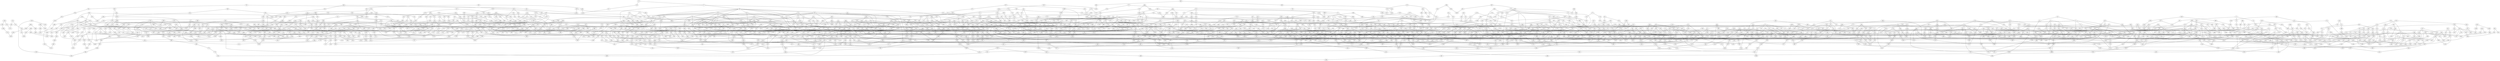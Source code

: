 graph {
1--2;
1--3;
4--5;
4--6;
7--8;
7--9;
10--11;
10--12;
13--14;
13--15;
13--16;
17--18;
17--19;
20--21;
20--22;
23--24;
23--25;
26--27;
26--28;
29--30;
29--31;
29--32;
29--33;
34--35;
34--36;
34--37;
38--39;
38--40;
41--42;
41--43;
44--45;
44--46;
47--48;
47--49;
50--51;
50--52;
50--53;
54--55;
54--56;
21--57;
57--58;
57--59;
57--60;
61--62;
61--63;
61--64;
61--65;
61--66;
61--67;
61--68;
61--69;
70--71;
70--72;
73--74;
73--75;
73--76;
77--78;
77--79;
77--80;
81--82;
81--83;
81--84;
85--86;
85--87;
88--89;
88--90;
88--91;
88--92;
93--94;
93--95;
91--96;
97--98;
97--99;
97--100;
91--97;
92--97;
91--101;
102--103;
102--104;
102--105;
91--102;
102--106;
107--108;
107--109;
107--110;
111--112;
111--113;
114--115;
114--116;
117--118;
117--119;
120--121;
120--122;
120--123;
124--125;
124--126;
39--127;
127--128;
127--129;
127--130;
127--131;
132--133;
132--134;
135--136;
135--137;
138--139;
11--138;
140--141;
140--142;
140--143;
144--145;
144--146;
147--148;
147--149;
150--151;
150--152;
150--153;
154--155;
154--156;
154--157;
158--159;
158--160;
158--161;
158--162;
163--164;
163--165;
166--167;
166--168;
169--170;
169--171;
172--173;
172--174;
175--176;
175--177;
178--179;
178--180;
181--182;
181--183;
184--185;
184--186;
187--188;
187--189;
190--191;
190--192;
193--194;
193--195;
196--197;
196--198;
177--199;
199--200;
199--201;
199--202;
199--203;
199--204;
199--205;
199--206;
199--207;
199--208;
209--210;
209--211;
212--213;
212--214;
212--215;
216--217;
216--218;
219--220;
219--221;
219--222;
223--224;
223--225;
223--226;
223--227;
228--229;
228--230;
231--232;
78--233;
233--234;
235--236;
235--237;
238--239;
238--240;
241--242;
241--243;
46--244;
245--246;
245--247;
248--249;
248--250;
251--252;
251--253;
254--255;
232--254;
256--257;
256--258;
259--260;
259--261;
262--263;
262--264;
265--266;
265--267;
268--269;
268--270;
14--271;
272--273;
272--274;
275--276;
275--277;
278--279;
278--280;
281--282;
281--283;
284--285;
284--286;
284--287;
288--289;
288--290;
291--292;
291--293;
294--295;
294--296;
297--298;
297--299;
300--301;
300--302;
303--304;
119--303;
305--306;
305--307;
308--309;
308--310;
308--311;
308--312;
313--314;
313--315;
316--317;
316--318;
319--320;
211--319;
321--322;
218--321;
323--324;
323--325;
323--326;
327--328;
327--329;
327--330;
142--257;
142--331;
142--332;
333--334;
333--335;
270--333;
336--337;
336--338;
339--340;
339--341;
339--342;
339--343;
339--344;
339--345;
346--347;
346--348;
349--350;
349--351;
215--349;
352--353;
352--354;
355--356;
355--357;
358--359;
358--360;
361--362;
361--363;
364--365;
364--366;
203--364;
364--367;
200--364;
364--368;
364--369;
370--371;
370--372;
125--373;
373--374;
375--376;
375--377;
261--378;
261--379;
380--381;
380--382;
380--383;
353--384;
384--385;
386--387;
386--388;
240--389;
389--390;
156--391;
391--392;
391--393;
394--395;
394--396;
394--397;
398--399;
24--398;
400--401;
400--402;
403--404;
403--405;
406--407;
406--408;
409--410;
409--411;
412--413;
15--412;
412--414;
412--415;
416--417;
416--418;
419--420;
419--421;
422--423;
422--424;
425--426;
425--427;
425--428;
429--430;
429--431;
429--432;
433--434;
433--435;
436--437;
436--438;
436--439;
440--441;
440--442;
440--443;
444--445;
444--446;
447--448;
447--449;
450--451;
450--452;
453--454;
453--455;
456--457;
208--456;
456--458;
456--459;
290--460;
461--462;
461--463;
224--464;
464--465;
466--467;
466--468;
466--469;
466--470;
206--471;
206--472;
205--206;
473--474;
473--475;
476--477;
476--478;
21--479;
479--480;
479--481;
28--479;
174--482;
234--483;
484--485;
484--486;
487--488;
487--489;
301--490;
301--491;
301--492;
493--494;
493--495;
155--496;
156--496;
496--497;
498--499;
421--498;
500--501;
500--502;
51--503;
503--504;
505--506;
505--507;
508--509;
508--510;
511--512;
298--511;
511--513;
514--515;
514--516;
176--517;
518--519;
126--518;
520--521;
520--522;
318--523;
524--525;
524--526;
527--528;
527--529;
95--530;
74--531;
74--472;
532--533;
532--534;
535--536;
535--537;
427--538;
483--539;
537--540;
541--542;
541--543;
544--545;
544--546;
182--547;
548--549;
548--550;
551--552;
551--553;
554--555;
554--556;
557--558;
557--559;
162--560;
560--561;
562--563;
562--564;
565--566;
565--567;
568--569;
568--570;
571--572;
326--571;
573--574;
573--575;
162--576;
162--341;
162--577;
578--579;
578--580;
581--582;
581--583;
581--584;
581--585;
586--587;
586--588;
18--365;
589--590;
32--589;
591--592;
591--593;
594--595;
594--596;
597--598;
597--599;
597--600;
152--601;
601--602;
603--604;
603--605;
603--606;
603--607;
271--413;
271--608;
609--610;
125--609;
611--612;
611--613;
614--615;
614--616;
239--617;
617--618;
619--620;
619--621;
619--622;
623--624;
623--625;
626--627;
626--628;
629--630;
629--631;
632--633;
632--634;
635--636;
635--637;
635--638;
635--639;
640--641;
640--642;
643--644;
643--645;
646--647;
646--648;
649--650;
491--649;
110--478;
110--651;
627--652;
627--653;
654--655;
654--656;
657--658;
657--659;
192--660;
661--662;
661--663;
664--665;
664--666;
534--667;
534--668;
669--670;
669--671;
672--673;
672--674;
675--676;
675--677;
678--679;
678--680;
678--681;
678--682;
683--684;
683--685;
455--686;
543--687;
687--688;
660--689;
689--690;
691--692;
691--693;
691--694;
691--695;
691--696;
697--698;
697--699;
700--701;
700--702;
703--704;
703--705;
105--706;
105--377;
630--707;
708--709;
708--710;
711--712;
711--713;
714--715;
714--716;
717--718;
584--717;
719--720;
719--721;
443--722;
722--723;
298--722;
513--722;
724--725;
724--726;
727--728;
727--729;
730--731;
730--732;
730--733;
79--734;
734--735;
616--736;
737--738;
737--739;
108--740;
726--740;
136--250;
741--742;
741--743;
618--744;
745--746;
745--747;
446--748;
179--749;
749--750;
381--751;
381--382;
752--753;
752--754;
755--756;
755--757;
715--758;
504--759;
656--760;
761--762;
761--763;
764--765;
764--766;
195--441;
43--767;
767--768;
769--770;
769--771;
723--772;
148--773;
773--774;
499--775;
775--776;
777--778;
777--779;
780--781;
780--782;
783--784;
783--785;
156--786;
345--786;
67--787;
788--789;
639--788;
667--772;
442--772;
790--791;
790--792;
530--793;
794--795;
794--796;
797--798;
797--799;
800--801;
800--802;
800--803;
800--804;
800--805;
800--806;
200--800;
800--807;
800--808;
809--810;
809--811;
812--813;
812--814;
815--816;
815--817;
818--819;
818--820;
821--822;
821--823;
824--825;
763--824;
826--827;
826--828;
829--830;
829--831;
267--829;
457--458;
363--832;
833--834;
833--835;
836--837;
836--838;
839--840;
839--841;
842--843;
842--844;
845--846;
845--847;
210--515;
848--849;
848--850;
851--852;
851--853;
735--854;
855--856;
855--857;
855--858;
859--860;
859--861;
862--863;
862--864;
865--866;
865--867;
868--869;
702--868;
760--870;
870--871;
168--872;
873--874;
873--875;
25--876;
877--878;
877--879;
880--881;
694--880;
882--883;
882--884;
885--886;
885--887;
888--889;
149--888;
890--891;
890--892;
890--893;
894--895;
894--896;
897--898;
897--899;
900--901;
227--900;
900--902;
900--903;
900--904;
900--905;
224--906;
906--907;
908--909;
908--910;
908--911;
410--912;
913--914;
913--915;
916--917;
916--918;
732--919;
798--920;
920--921;
840--922;
922--923;
924--925;
924--926;
831--927;
927--928;
929--930;
31--929;
747--929;
931--932;
931--933;
934--935;
934--936;
937--938;
55--937;
939--940;
939--941;
942--943;
942--944;
945--946;
247--945;
947--948;
947--949;
519--947;
950--951;
950--952;
953--954;
953--955;
953--956;
953--957;
953--958;
3--959;
959--960;
961--962;
961--963;
692--964;
962--965;
966--967;
966--968;
368--969;
969--970;
137--971;
971--972;
224--973;
407--973;
203--973;
970--973;
974--975;
710--974;
615--976;
976--977;
778--978;
133--979;
979--980;
260--981;
981--982;
983--984;
983--985;
2--983;
983--986;
987--988;
987--989;
990--991;
990--992;
985--990;
990--993;
846--994;
994--995;
996--997;
996--998;
944--999;
999--1000;
1001--1002;
1001--1003;
60--448;
60--975;
60--1004;
1005--1006;
1005--1007;
1008--1009;
239--1008;
1008--1010;
1008--1011;
1012--1013;
1012--1014;
1015--1016;
1015--1017;
1018--1019;
1018--1020;
770--1021;
513--1022;
28--1022;
1023--1024;
1023--1025;
1026--1027;
1026--1028;
1029--1030;
1029--1031;
344--1032;
1033--1034;
1033--1035;
1036--1037;
1036--1038;
276--1039;
276--1040;
276--1041;
90--886;
90--1042;
477--1043;
369--1044;
369--1045;
369--459;
214--1046;
1046--1047;
1048--1049;
1048--1050;
1051--1052;
1051--1053;
1054--1055;
1054--1056;
952--1057;
549--1058;
1058--1059;
1060--1061;
1060--1062;
1063--1064;
1063--1065;
1066--1067;
1066--1068;
1069--1070;
710--1069;
1071--1072;
1071--1073;
930--1074;
30--1074;
32--1074;
1074--1075;
494--1076;
494--1077;
494--1078;
253--1079;
1080--1081;
469--1080;
470--1080;
1080--1082;
1080--1083;
159--1080;
1080--1084;
915--1085;
217--1086;
1087--1088;
230--1087;
1075--1089;
1075--1090;
1075--1091;
82--1092;
1093--1094;
1093--1095;
751--1096;
1097--1098;
1097--1099;
1037--1100;
69--743;
743--1101;
1102--1103;
1102--1104;
1102--1105;
317--1106;
1106--1107;
1073--1108;
1109--1110;
1109--1111;
1109--1112;
1113--1114;
1113--1115;
1116--1117;
1116--1118;
1119--1120;
1119--1121;
1122--1123;
634--1122;
45--1124;
6--1112;
1089--1125;
1089--1126;
1089--1127;
1089--1091;
306--1128;
1129--1130;
1129--1131;
495--1132;
1132--1133;
1134--1135;
1134--1136;
469--878;
469--1137;
598--1138;
1138--1139;
1140--1141;
1140--1142;
988--1143;
837--1144;
366--1145;
366--1146;
366--1147;
1148--1149;
666--1148;
1150--1151;
1150--1152;
204--680;
204--801;
204--804;
204--805;
204--365;
204--681;
1153--1154;
1153--1155;
264--480;
1156--1157;
1156--1158;
1159--1160;
1159--1161;
104--967;
104--377;
104--1162;
1163--1164;
1163--1165;
401--1166;
401--1167;
401--1168;
401--1169;
401--1170;
1171--1172;
1171--1173;
2--813;
2--1174;
1175--1176;
1175--1177;
1178--1179;
1178--1180;
1181--1182;
1181--1183;
1181--1184;
1181--1185;
1181--1186;
762--1053;
423--1187;
222--1188;
222--1189;
211--1190;
517--1128;
620--1191;
1191--1192;
1193--1194;
1193--1195;
1094--1196;
676--1177;
1197--1198;
1197--1199;
475--705;
486--742;
1200--1201;
322--1200;
94--1068;
512--699;
1202--1203;
1202--1204;
1205--1206;
1205--1207;
766--1136;
100--1208;
285--1209;
1209--1210;
1211--1212;
1211--1213;
1214--1215;
1214--1216;
399--1217;
1218--1219;
379--1218;
1220--1221;
706--1220;
989--1222;
1222--1223;
1030--1224;
1224--1225;
286--324;
781--1226;
1227--1228;
1227--1229;
1227--1230;
1231--1232;
1231--1233;
1234--1235;
1234--1236;
1237--1238;
1237--1239;
1240--1241;
1240--1242;
1243--1244;
1243--1245;
1246--1247;
1246--1248;
1249--1250;
1040--1249;
295--1251;
718--1251;
1252--1253;
1252--1254;
33--652;
33--1255;
1256--1257;
1256--1258;
860--1259;
1260--1261;
1260--1262;
1263--1264;
1263--1265;
126--1266;
1266--1267;
1059--1268;
1059--1269;
1270--1271;
1270--1272;
830--1020;
1273--1274;
955--1273;
1275--1276;
1275--1277;
269--1278;
1279--1280;
1279--1281;
1282--1283;
149--1282;
1282--1284;
1017--1285;
593--1286;
258--1287;
595--1288;
1288--1289;
80--528;
1290--1291;
569--1290;
992--1292;
576--1292;
828--1293;
1293--1294;
507--1295;
1295--1296;
1297--1298;
1297--1299;
1300--1301;
825--1300;
1302--1303;
1302--1304;
62--1305;
1305--1306;
160--1307;
1307--1308;
625--1307;
785--1309;
1310--1311;
1310--1312;
1313--1314;
1313--1315;
1313--1316;
625--1317;
1318--1319;
1318--1320;
1318--1321;
849--1322;
1323--1324;
1323--1325;
371--1326;
685--1326;
1043--1327;
1043--1328;
99--1031;
1329--1330;
1329--1331;
1332--1333;
1332--1334;
1332--1335;
1255--1336;
1337--1338;
1337--1339;
1340--1341;
1340--1342;
1340--1343;
1174--1344;
1016--1345;
454--1345;
1346--1347;
1346--1348;
1349--1350;
1349--1351;
1352--1353;
1352--1354;
1274--1355;
1355--1356;
22--1357;
668--1357;
320--1358;
1358--1359;
1006--1360;
1360--1361;
1187--1362;
1363--1364;
1363--1365;
804--808;
808--1366;
83--808;
368--808;
808--1367;
684--1161;
1368--1369;
1079--1368;
1368--1370;
835--1371;
986--1371;
834--883;
713--1372;
1372--1373;
1374--1375;
1374--1376;
1377--1378;
1377--1379;
1377--1380;
12--1381;
106--377;
103--377;
377--1382;
334--377;
1383--1384;
1383--1385;
1386--1387;
1386--1388;
1085--1389;
183--1390;
641--667;
667--1391;
1392--1393;
1392--1394;
1395--1396;
1395--1397;
1395--1398;
331--1399;
1336--1399;
1400--1401;
1400--1402;
1400--1403;
1404--1405;
1404--1406;
1281--1404;
558--1407;
1408--1409;
1408--1410;
1411--1412;
1411--1413;
677--1411;
898--1414;
1414--1415;
161--1416;
161--1417;
161--1418;
161--598;
161--1419;
161--600;
161--1420;
1397--1421;
335--1422;
1422--1423;
1078--1424;
1424--1425;
1426--1427;
312--1426;
52--1428;
1428--1429;
1430--1431;
1271--1430;
1432--1433;
1432--1434;
948--1435;
1435--1436;
28--1435;
296--847;
602--1365;
817--1437;
1437--1438;
1437--1439;
1437--1440;
1441--1442;
856--1441;
1441--1443;
1444--1445;
1025--1444;
1444--1446;
42--1447;
285--1127;
341--383;
341--1366;
1448--1449;
1448--1450;
1451--1452;
1451--1453;
1009--1454;
214--977;
1314--1455;
1206--1456;
1456--1457;
1458--1459;
1458--1460;
776--1461;
1401--1462;
1462--1463;
1464--1465;
1464--1466;
68--787;
787--1467;
66--787;
1468--1469;
1468--1470;
1468--1471;
1095--1472;
1004--1095;
28--1095;
1095--1473;
1095--1474;
1095--1475;
1095--1476;
866--1477;
343--1478;
1478--1479;
252--1480;
1480--1481;
1394--1482;
1483--1484;
1483--1485;
350--1486;
1486--1487;
1486--1488;
1489--1490;
1489--1491;
774--1213;
208--807;
807--1045;
490--1492;
1492--1493;
1492--1494;
1492--1495;
1496--1497;
1496--1498;
243--1499;
1500--1501;
1500--1502;
1250--1503;
1504--1505;
1504--1506;
1507--1508;
1450--1507;
1509--1510;
1509--1511;
1072--1512;
1512--1513;
1514--1515;
1514--1516;
1514--1517;
1182--1518;
1518--1519;
1518--1520;
155--1521;
65--155;
155--1445;
68--155;
134--1219;
1070--1522;
1523--1524;
1523--1525;
1526--1527;
792--1526;
1528--1529;
1528--1530;
1531--1532;
1531--1533;
1534--1535;
1534--1536;
404--1537;
53--1538;
1538--1539;
1540--1541;
1540--1542;
1338--1543;
1362--1543;
92--659;
213--1544;
1544--1545;
1264--1546;
1547--1548;
1328--1547;
392--1549;
1216--1550;
1550--1551;
1311--1552;
1552--1553;
1554--1555;
1554--1556;
1557--1558;
1557--1559;
1038--1398;
328--1560;
330--1560;
1561--1562;
1561--1563;
1564--1565;
1564--1566;
1567--1568;
1567--1569;
1570--1571;
267--1570;
1034--1572;
1572--1573;
1574--1575;
1574--1576;
1402--1577;
424--431;
1578--1579;
1578--1580;
674--1581;
574--1582;
39--1582;
1583--1584;
1583--1585;
36--1583;
1586--1587;
1586--1588;
1589--1590;
1335--1589;
83--152;
83--1591;
83--902;
83--151;
1592--1593;
1592--1594;
1595--1596;
1595--1597;
1566--1598;
1599--1600;
1599--1601;
151--1602;
1603--1604;
1603--1605;
1606--1607;
1606--1608;
1606--1609;
1610--1611;
1610--1612;
1613--1614;
1613--1615;
784--1616;
1616--1617;
995--1618;
733--1312;
1198--1361;
1619--1620;
1619--1621;
1562--1622;
1623--1624;
1623--1625;
1143--1626;
1627--1628;
1627--1629;
395--1630;
662--1631;
474--1632;
1632--1633;
1634--1635;
1634--1636;
315--1634;
1637--1638;
1637--1639;
203--459;
203--1640;
203--1045;
203--1405;
203--208;
804--1641;
365--804;
368--804;
208--804;
329--1173;
293--1364;
220--1642;
1348--1643;
1643--1644;
1645--1646;
1645--1647;
1648--1649;
1648--1650;
1651--1652;
1651--1653;
1229--1654;
1229--1655;
744--1656;
1657--1658;
402--1657;
1659--1660;
1659--1661;
1618--1662;
1663--1664;
1663--1665;
985--1666;
985--1563;
502--1667;
1278--1668;
653--1669;
653--1670;
1671--1672;
1671--1673;
131--1674;
813--1675;
1563--1675;
1675--1676;
721--1675;
602--1521;
1418--1677;
1678--1679;
1678--1680;
1681--1682;
1142--1681;
1112--1683;
1184--1684;
1684--1685;
1686--1687;
1686--1688;
312--1686;
1689--1690;
1689--1691;
516--1692;
1692--1693;
367--1694;
1639--1695;
378--1696;
59--378;
334--712;
712--1382;
177--712;
712--1697;
1698--1699;
1698--1700;
1701--1702;
1701--1703;
1704--1705;
1704--1706;
1137--1707;
1137--1708;
1137--1709;
1137--1710;
1262--1711;
397--1712;
285--1553;
89--1042;
365--1042;
1042--1713;
1042--1714;
673--1715;
556--1716;
852--1170;
681--1170;
1170--1717;
600--1718;
600--1719;
1720--1721;
1720--1722;
1576--1720;
9--1720;
283--1723;
642--1724;
1084--1724;
555--1725;
478--1726;
311--1726;
964--1727;
820--1727;
103--1728;
1415--1729;
893--1730;
1309--1731;
954--1731;
1056--1731;
295--1732;
552--1596;
337--1672;
1579--1733;
1529--1733;
1734--1735;
935--1734;
1473--1736;
1736--1737;
1738--1739;
1738--1740;
296--1741;
590--1742;
1126--1742;
583--1743;
1597--1631;
430--1744;
1670--1744;
1744--1745;
1746--1747;
1746--1748;
1749--1750;
1749--1751;
1438--1440;
1439--1440;
1752--1753;
1752--1754;
1755--1756;
1755--1757;
731--1409;
1728--1758;
249--1758;
1210--1758;
1542--1759;
638--1759;
1226--1296;
526--1296;
1760--1761;
1760--1762;
1471--1763;
304--793;
304--1764;
304--1765;
739--1176;
1766--1767;
1766--1768;
340--1769;
340--1770;
1180--1258;
566--570;
1771--1772;
1771--1773;
417--1774;
670--1775;
1776--1777;
1776--1778;
1369--1779;
602--1780;
1781--1782;
1781--1783;
645--1784;
201--205;
205--1641;
1125--1669;
1669--1785;
1786--1787;
1555--1786;
239--1788;
239--1789;
1551--1790;
1359--1791;
439--1792;
1130--1793;
1793--1794;
1795--1796;
1795--1797;
1525--1798;
28--1525;
1433--1799;
1038--1799;
1118--1800;
585--1801;
1802--1803;
1696--1802;
1367--1804;
1367--1805;
605--1806;
1806--1807;
1165--1808;
1417--1809;
841--1463;
1356--1810;
1804--1810;
1269--1730;
123--1811;
620--1812;
622--1812;
613--796;
1016--1813;
1016--1133;
1814--1815;
1814--1816;
471--1157;
75--471;
1817--1818;
1817--1819;
246--546;
1820--1821;
1820--1822;
490--1818;
490--604;
490--1376;
490--1823;
1824--1825;
1425--1824;
1453--1826;
1826--1827;
590--1291;
165--1828;
273--1829;
299--1830;
299--1831;
298--299;
16--299;
1832--1833;
867--1832;
1055--1172;
1834--1835;
1834--1836;
1635--1837;
1609--1838;
478--1838;
1838--1839;
1840--1841;
1840--1842;
1843--1844;
1843--1845;
1212--1533;
949--1846;
125--1846;
608--1847;
1848--1849;
1848--1850;
1419--1851;
1851--1852;
1853--1854;
1853--1855;
1856--1857;
1856--1858;
1737--1751;
1809--1859;
1859--1860;
76--368;
76--1366;
1110--1861;
1649--1862;
208--1862;
1862--1863;
892--1864;
1864--1865;
1376--1866;
1591--1867;
768--1867;
1103--1868;
1868--1869;
236--331;
1870--1871;
624--1870;
1872--1873;
106--1872;
200--207;
200--1044;
200--935;
200--208;
249--1785;
1874--1875;
274--1874;
342--1876;
1789--1876;
1272--1876;
810--891;
1614--1877;
1878--1879;
1878--1880;
1019--1881;
572--1882;
287--1882;
1169--1298;
1169--1883;
1146--1169;
1166--1169;
402--1169;
605--1169;
1884--1885;
1884--1886;
580--1887;
905--1887;
884--1888;
16--1889;
16--668;
1064--1791;
1739--1890;
1739--1891;
704--1588;
1892--1893;
1573--1892;
857--1443;
1576--1894;
1895--1896;
1779--1895;
1895--1897;
1898--1899;
1898--1900;
1032--1207;
620--1901;
620--1902;
620--1761;
620--1192;
620--1903;
1904--1905;
1630--1904;
325--652;
32--325;
227--1906;
1353--1907;
1711--1907;
1259--1682;
1908--1909;
1908--1910;
1911--1912;
332--1911;
599--1913;
1914--1915;
1914--1916;
189--1917;
1917--1918;
354--1919;
354--1920;
1921--1922;
1921--1923;
1924--1925;
1101--1924;
750--1926;
1488--1927;
173--1928;
523--1929;
1620--1929;
357--1930;
141--1931;
1932--1933;
1932--1934;
292--858;
1245--1772;
1499--1522;
665--1035;
921--1745;
1745--1935;
1160--1254;
1242--1784;
1866--1936;
968--1866;
596--1866;
252--1866;
1866--1937;
145--1866;
1866--1938;
648--1939;
1939--1940;
1247--1941;
1667--1705;
1142--1705;
756--1942;
819--1943;
1642--1943;
1083--1233;
823--926;
1915--1944;
11--1915;
547--1945;
547--1823;
1688--1723;
605--1146;
605--1946;
1539--1947;
1539--1948;
478--481;
478--1004;
478--1949;
387--478;
478--1950;
274--478;
478--1084;
1524--1951;
519--1951;
418--1951;
553--1952;
1952--1953;
1151--1401;
550--1954;
1954--1955;
1956--1957;
1420--1956;
1913--1956;
1958--1959;
1472--1958;
1960--1961;
695--1960;
1960--1962;
1960--1963;
1960--1964;
1225--1960;
1960--1965;
1624--1966;
435--1967;
1967--1968;
1967--1969;
1967--1970;
328--1971;
957--1971;
1693--1972;
765--1493;
1413--1493;
489--1973;
139--1974;
277--1503;
1587--1666;
1975--1976;
1975--1977;
1978--1979;
782--1978;
720--1131;
811--1980;
1787--1981;
28--1981;
1816--1982;
1718--1767;
1602--1983;
1984--1985;
1984--1986;
1057--1987;
226--1987;
449--1737;
1988--1989;
1988--1990;
1991--1992;
1380--1991;
1993--1994;
1993--1995;
1996--1997;
1996--1998;
699--1996;
188--1391;
1391--1999;
481--1391;
904--2000;
872--2001;
2002--2003;
2002--2004;
725--2005;
167--902;
167--1789;
624--2006;
58--2006;
1630--2006;
625--2006;
470--2006;
2007--2008;
2007--2009;
693--696;
696--1823;
1004--2010;
1004--1040;
1004--1474;
506--1322;
2011--2012;
2011--2013;
612--2014;
1935--2014;
149--1028;
1028--2015;
2001--2016;
84--1194;
964--1697;
1697--2017;
1697--2018;
1303--2019;
2019--2020;
376--1339;
917--2021;
2021--2022;
681--1717;
2023--2024;
1897--2023;
919--2025;
2026--2027;
1289--2026;
2028--2029;
1100--2028;
21--188;
2030--2031;
1479--2030;
1268--2032;
2032--2033;
1429--1484;
1334--1839;
1494--2034;
521--2035;
1347--2035;
972--2035;
1454--2036;
2036--2037;
2038--2039;
1115--2038;
1961--1969;
8--2040;
148--1306;
955--1805;
1541--2041;
2041--2042;
328--2041;
889--2041;
954--2041;
30--2043;
658--2044;
2045--2046;
2045--2047;
1931--1947;
1387--2048;
1625--2049;
805--2050;
208--805;
795--2044;
1679--2051;
923--1909;
538--2052;
263--2052;
1888--2031;
467--2053;
1098--2053;
329--330;
651--1768;
624--1750;
1997--2054;
1997--1998;
345--1753;
1879--2055;
1801--2056;
2057--2058;
2057--2059;
1519--1665;
1732--2060;
1905--2061;
62--1405;
1638--1901;
2062--2063;
2062--2064;
2065--2066;
1412--2065;
1842--2065;
2065--2067;
99--2068;
2034--2068;
32--747;
32--2043;
32--1091;
1532--2069;
1532--2070;
371--2071;
1537--1930;
1233--1630;
1963--2072;
1784--2072;
2072--2073;
2074--2075;
1546--2074;
2076--2077;
1000--2076;
1729--2078;
850--1188;
492--1188;
129--2079;
1792--2080;
607--1955;
207--876;
1608--1829;
1829--2077;
2081--2082;
1327--2081;
1299--1449;
2083--2084;
1580--2083;
1427--2085;
1427--2086;
2087--2088;
2087--2089;
2087--2090;
1858--2091;
559--2091;
1841--2092;
2080--2092;
2024--2093;
1261--2093;
1555--1798;
177--1934;
1844--2094;
1844--2095;
1844--2096;
1230--1844;
1844--2097;
967--2098;
1225--2098;
1965--2098;
1937--2098;
414--1999;
1501--2099;
1989--2099;
2100--2101;
879--2100;
2040--2102;
1594--2042;
1594--2103;
2104--2105;
460--2104;
1223--2106;
1268--2107;
468--1099;
663--864;
864--2108;
522--864;
542--1757;
2064--2109;
598--2110;
1957--2110;
2110--2111;
1117--2112;
1117--2113;
789--1286;
2114--2115;
1439--2114;
2114--2116;
1287--2117;
1041--2118;
1041--2119;
1416--1467;
1228--1609;
889--2120;
889--1477;
889--1284;
889--2121;
889--1309;
1061--2122;
362--1845;
2123--2124;
1393--2123;
2094--2125;
125--2094;
113--748;
2095--2126;
130--2127;
1003--2128;
1906--2129;
1569--1790;
1498--2130;
21--28;
28--1830;
28--2131;
28--2132;
2133--2134;
2133--2135;
86--2020;
2136--2137;
1423--2136;
351--1604;
1274--1804;
311--2138;
1304--2138;
843--1891;
1324--1473;
1473--2139;
1473--2096;
1655--2140;
1636--2141;
1649--2142;
2135--2142;
1236--2143;
1236--2144;
497--671;
1248--1628;
2145--2146;
1107--2145;
1274--2147;
232--2147;
338--2148;
1849--2149;
1014--2150;
36--2151;
36--1334;
2132--2152;
948--1654;
374--1654;
1780--1974;
1065--2153;
1098--1646;
255--1591;
1642--1936;
650--1642;
1642--2127;
1484--1642;
1168--1642;
2144--2154;
383--407;
407--2155;
59--407;
89--2156;
137--2156;
820--881;
1545--2086;
348--1668;
63--701;
310--701;
958--2120;
958--1274;
1737--1871;
1797--2157;
180--2157;
1098--2010;
1086--2158;
1007--2159;
307--1105;
326--1644;
1024--1662;
610--2160;
2149--2161;
1777--2161;
2162--2163;
2162--2164;
1389--1673;
2084--2165;
2059--2165;
208--459;
201--459;
1756--2166;
1995--2166;
1764--2167;
2058--2168;
289--1630;
388--1875;
1232--1875;
2169--2170;
1796--2169;
803--2171;
2171--2172;
647--1401;
1885--2173;
2174--2175;
1615--2174;
1863--2176;
912--1919;
1813--2177;
1495--2178;
437--1765;
1379--1474;
2179--2180;
2179--2181;
1126--2182;
1324--1647;
510--1783;
1783--2102;
2183--2184;
863--2183;
2185--2186;
1650--2185;
1253--2067;
326--2108;
1505--2003;
242--2187;
2188--2189;
1676--2188;
596--2190;
596--2191;
596--2192;
596--1706;
1354--2122;
201--208;
201--1045;
368--802;
365--802;
208--802;
368--801;
365--801;
202--1045;
1629--2168;
651--698;
651--2193;
1513--2194;
1436--1585;
598--2155;
1308--2155;
2184--2195;
2195--2196;
435--1969;
1963--1969;
1969--2197;
716--1563;
332--1782;
2186--2198;
2198--2199;
1145--2200;
1938--2201;
1348--2202;
1476--1652;
903--2203;
198--903;
707--2204;
408--2163;
1356--2154;
280--2205;
2206--2207;
2206--2208;
1373--1854;
521--1208;
2027--2130;
1350--2209;
2210--2211;
2210--2212;
49--2213;
49--2214;
2060--2215;
1204--2205;
2216--2217;
2216--2218;
1114--2004;
186--2219;
1375--2220;
2220--2221;
131--1970;
131--2222;
131--2223;
131--2224;
131--2079;
131--2225;
131--967;
579--2226;
2227--2228;
2227--2229;
2013--2230;
1995--2230;
1741--2231;
244--2056;
2017--2232;
2233--2234;
2233--2235;
1491--1926;
2236--2237;
2236--2238;
1584--2140;
1972--2239;
621--2096;
2096--2118;
1490--2240;
1658--2240;
224--576;
576--2241;
153--2242;
525--2192;
566--2243;
566--628;
1333--1585;
529--2244;
2244--2245;
1090--2246;
938--2247;
1096--2247;
27--2248;
967--2249;
221--2250;
221--1390;
1167--1946;
1946--2251;
360--2252;
2253--2254;
606--2253;
2253--2255;
1778--2116;
329--2120;
2256--2257;
746--2256;
2178--2258;
1936--2047;
869--2259;
1667--2190;
814--2260;
2258--2261;
1740--2258;
1922--1985;
160--1081;
160--982;
1683--2262;
1649--2263;
2264--2265;
2264--2266;
709--2267;
2148--2267;
1179--2159;
506--2127;
728--2241;
382--2241;
933--2268;
1877--1903;
2219--2269;
1388--2269;
488--1660;
2049--2160;
896--1447;
1475--1600;
1158--2270;
1530--1661;
1082--2271;
1709--2271;
2272--2273;
171--2272;
1283--1284;
1039--1283;
736--2274;
465--2275;
2276--2277;
1267--2276;
1728--1785;
5--1721;
119--2117;
156--1241;
902--1241;
943--2278;
2278--2279;
2152--2278;
2280--2281;
2280--2282;
19--2283;
874--2284;
1067--2284;
2284--2285;
1111--2284;
492--2250;
1406--1815;
2286--2287;
2286--2288;
595--2289;
914--1407;
574--1819;
688--899;
529--2290;
2055--2290;
2291--2292;
2291--2293;
1979--2294;
1940--2294;
2295--2296;
2295--2297;
2061--2298;
1541--1593;
1593--2042;
2299--2300;
2299--2301;
2105--2302;
197--2303;
1640--2015;
2015--2304;
2199--2305;
1182--1183;
1183--1565;
1284--2306;
2306--2307;
637--2308;
637--2309;
149--2310;
1857--2311;
2311--2312;
2311--2313;
1558--2314;
1537--1912;
21--426;
1782--2315;
2112--2315;
1822--2315;
1062--1716;
2124--2316;
2292--2317;
2232--2318;
901--2203;
1011--2203;
1873--2319;
2249--2319;
2320--2321;
1893--2320;
1685--1837;
194--1139;
2322--2323;
75--2322;
1571--2324;
345--2324;
1527--1748;
1088--2215;
2069--2218;
1325--1858;
1858--2325;
1425--1825;
2160--2326;
816--1199;
320--1484;
237--2113;
758--1431;
519--2077;
1808--1899;
116--434;
267--1192;
1010--2327;
226--2327;
694--2328;
951--1344;
2329--2330;
1497--2329;
2237--2331;
2331--2332;
582--932;
1309--2042;
1105--2333;
549--2333;
935--2039;
2107--2334;
146--164;
2115--2335;
1439--2115;
2235--2336;
2175--2337;
2337--2338;
2339--2340;
2339--2341;
1049--1277;
655--2342;
2343--2344;
1052--2343;
390--2016;
2345--2346;
1883--2345;
2214--2347;
128--1714;
2348--2349;
2348--2350;
754--2351;
1990--2351;
1556--1709;
907--2352;
1611--1747;
463--2353;
2353--2354;
871--1612;
1807--2355;
2349--2355;
1316--2307;
1511--2356;
2357--2358;
2018--2357;
1194--1381;
827--2359;
71--1548;
695--1970;
2245--2301;
2360--2361;
771--2360;
1687--2085;
2243--2362;
1900--2363;
1186--2254;
1185--1186;
1186--1520;
2187--2364;
2228--2365;
2365--2366;
48--2367;
2167--2368;
1677--2369;
345--2369;
1155--2370;
1324--2371;
383--991;
2372--2373;
2372--2374;
1763--2375;
1152--2375;
2376--2377;
1047--2376;
156--2378;
2212--2379;
822--941;
895--1983;
1396--2380;
501--2380;
2380--2381;
1622--2303;
899--2231;
899--2382;
1769--2197;
1226--2383;
1910--2383;
1850--2384;
545--2385;
35--2386;
1380--2386;
2139--2386;
315--1699;
1438--2387;
2387--2388;
1847--1860;
1189--2194;
575--1980;
878--2371;
1508--2389;
1598--2059;
1084--1712;
356--1822;
1330--2181;
1013--1725;
2238--2390;
2390--2391;
2277--2392;
2279--2392;
1002--2262;
1342--2262;
1201--2393;
2119--2393;
405--1343;
56--2336;
232--1235;
191--592;
1617--2305;
1079--1628;
1713--2208;
115--887;
1502--2394;
418--1608;
1608--2395;
963--2396;
1321--2347;
1700--1973;
1466--2397;
2397--2398;
2176--2399;
1800--2089;
509--2400;
567--2400;
813--993;
1944--2242;
970--1217;
970--1045;
1144--1167;
1077--2401;
2177--2401;
1487--2402;
1047--2402;
2363--2402;
1982--2403;
1773--2403;
1384--1794;
1803--2229;
2265--2344;
1452--1743;
1719--2404;
757--2193;
1459--2405;
2148--2406;
1880--2148;
838--1265;
1190--1893;
170--1559;
1276--2407;
1276--2408;
314--1941;
955--2340;
1784--2225;
2313--2325;
208--2309;
309--856;
309--2409;
633--1710;
686--1653;
1203--2362;
1855--2370;
1084--1831;
1084--1950;
1084--2371;
485--2410;
420--2411;
909--2209;
1351--2412;
2312--2412;
432--921;
2293--2413;
2335--2414;
2289--2414;
2316--2415;
2131--2193;
978--2416;
1577--2417;
2417--2418;
156--1591;
1331--2385;
213--2363;
1702--2419;
1945--2420;
225--984;
1308--1886;
1082--1308;
2421--2422;
1124--2421;
1460--2217;
1460--2423;
729--980;
125--2424;
266--2424;
143--438;
2164--2391;
1942--2425;
1957--2425;
1535--2350;
2170--2426;
2106--2330;
531--1715;
1963--2079;
474--1836;
587--2275;
382--728;
875--2022;
302--2427;
2427--2428;
1927--2429;
856--1446;
1446--2248;
1011--1621;
854--2430;
106--2431;
1485--2431;
2266--2432;
1920--2341;
2070--2361;
2043--2433;
2090--2434;
2088--2090;
1146--2200;
156--1881;
65--156;
156--224;
156--2435;
156--2436;
1469--1470;
1189--1469;
229--1994;
2437--2438;
1184--2437;
1228--2439;
1590--2439;
374--2439;
702--1238;
2433--2440;
779--2433;
40--574;
37--1333;
37--2441;
901--2442;
1457--2442;
2354--2443;
930--2202;
2051--2444;
58--2444;
2066--2445;
759--2445;
2046--2153;
87--1827;
2422--2446;
2446--2447;
564--2448;
1442--2377;
1656--2146;
540--702;
1953--2419;
229--1691;
964--2358;
2449--2450;
1740--2449;
1894--2451;
2101--2452;
636--2443;
1707--2453;
385--2454;
2416--2434;
31--2434;
2434--2455;
252--1510;
1933--2456;
91--2224;
470--625;
2404--2457;
2404--2458;
943--1328;
2283--2459;
1135--2221;
1320--1506;
690--2460;
2460--2461;
1403--2420;
2234--2332;
577--2332;
1040--2462;
2462--2463;
125--1040;
125--928;
125--1966;
1756--2268;
1319--1516;
2456--2464;
2318--2464;
1869--2464;
1221--1568;
2118--2465;
1902--2448;
1182--1520;
1050--2196;
621--830;
621--1192;
621--1040;
1893--2466;
997--1835;
935--1896;
1896--2342;
1896--2467;
2173--2234;
925--2000;
918--2321;
910--2364;
910--911;
1601--1825;
1405--2361;
1405--1770;
1405--1640;
1045--1405;
1239--1405;
2406--2468;
2063--2469;
1420--2005;
965--1821;
965--2128;
428--1708;
1123--2441;
1515--2470;
936--2470;
861--2467;
1038--2471;
279--572;
1775--2382;
72--2125;
21--1082;
625--1082;
606--1168;
1315--2314;
1722--1822;
832--2126;
832--2359;
2368--2472;
1784--1970;
875--2451;
432--2473;
1385--2352;
270--1923;
2474--2475;
2474--2476;
1215--1948;
1409--2477;
1575--1890;
1680--2300;
2285--2478;
886--2211;
1154--2211;
2326--2415;
359--1916;
561--2366;
2308--2479;
2479--2480;
229--2481;
1120--2481;
121--1959;
533--1831;
109--2482;
109--2009;
109--2131;
1962--1968;
2025--2477;
1626--2483;
1626--2029;
1626--2484;
2201--2485;
1690--1754;
2037--2486;
396--1465;
189--1918;
1470--2250;
2346--2487;
2476--2488;
2005--2111;
1852--2111;
1976--2489;
2484--2489;
393--2226;
901--1461;
901--940;
793--2478;
2297--2478;
414--1830;
414--2490;
414--513;
2384--2471;
2073--2222;
2274--2491;
2491--2492;
663--2246;
2492--2493;
411--2493;
820--2328;
64--1244;
282--2259;
457--2121;
1257--2494;
474--2486;
1789--2410;
372--1149;
549--2428;
1166--2048;
1633--2411;
2334--2495;
112--1455;
644--2137;
1529--2438;
1050--2408;
1045--1641;
1045--1640;
1045--1366;
1327--2279;
1934--2496;
1184--1185;
2458--2490;
415--2490;
2454--2497;
2497--2498;
625--2499;
625--1081;
1703--2362;
2469--2500;
2501--2502;
2317--2501;
2457--2482;
1517--2254;
1520--2254;
2461--2503;
1536--2503;
2129--2287;
1208--1347;
445--1605;
2480--2504;
2389--2504;
2103--2134;
1309--2103;
1949--2505;
415--2505;
2125--2395;
2356--2506;
2485--2506;
1021--2405;
1664--2507;
326--2440;
2141--2508;
1580--2508;
1164--2273;
604--852;
852--853;
1607--2097;
598--2054;
2054--2509;
1419--2054;
368--935;
861--935;
1788--2510;
1213--2511;
2075--2399;
1280--2423;
1581--1865;
2323--2512;
472--2512;
298--481;
252--1370;
1770--2000;
1770--1789;
2429--2475;
606--1146;
2296--2472;
452--2447;
198--342;
315--2394;
2282--2450;
122--1285;
1950--2398;
1010--1789;
208--365;
365--806;
365--1581;
185--650;
1828--2191;
1897--2513;
1301--2514;
1986--2407;
2367--2507;
2151--2302;
2150--2381;
753--791;
753--754;
2515--2516;
2432--2515;
2338--2463;
208--368;
368--806;
2488--2498;
2008--2509;
2513--2517;
1294--1992;
1762--2518;
345--1024;
803--2172;
956--2172;
1410--2519;
1196--1928;
2413--2520;
844--2520;
1481--2388;
208--806;
679--2050;
955--2465;
2071--2239;
2012--2373;
157--2409;
342--2189;
1141--2204;
1388--2033;
9--2257;
1517--1520;
738--2521;
372--2521;
686--2298;
1740--2261;
1549--2522;
98--2502;
1108--1226;
960--2288;
347--2207;
157--2374;
1104--1388;
2109--2426;
430--2523;
1195--2143;
137--1382;
2078--2524;
628--747;
1782--2396;
606--2255;
252--2418;
1239--1281;
1953--2455;
2202--2473;
1774--2082;
2487--2514;
2430--2452;
799--2523;
2281--2466;
482--1076;
2494--2517;
1341--2117;
1811--2453;
2459--2495;
63--345;
1421--1434;
536--2217;
2379--2519;
2159--2525;
2517--2525;
2524--2526;
2522--2526;
710--2468;
681--682;
1027--2511;
91--2223;
91--1964;
91--1225;
91--1965;
998--2260;
1977--2159;
462--1833;
298--415;
946--2483;
2158--2518;
2522--2524;
631--2507;
118--1342;
1481--2180;
1830--1950;
2251--2500;
577--2371;
1735--2213;
1147--1694;
1092--2252;
312--1025;
1889--1918;
2263--2516;
1631--2182;
451--2527;
2248--2527;
2270--2496;
208--803;
35--1482;
1379--1482;
1342--1861;
1044--2528;
1694--2528;
1378--2151;
1333--1378;
1925--2529;
1121--2529;
1027--2310;
853--1185;
501--2394;
1366--1641;
2312--2530;
641--1889;
159--625;
1284--2304;
539--2530;
588--2510;
}
